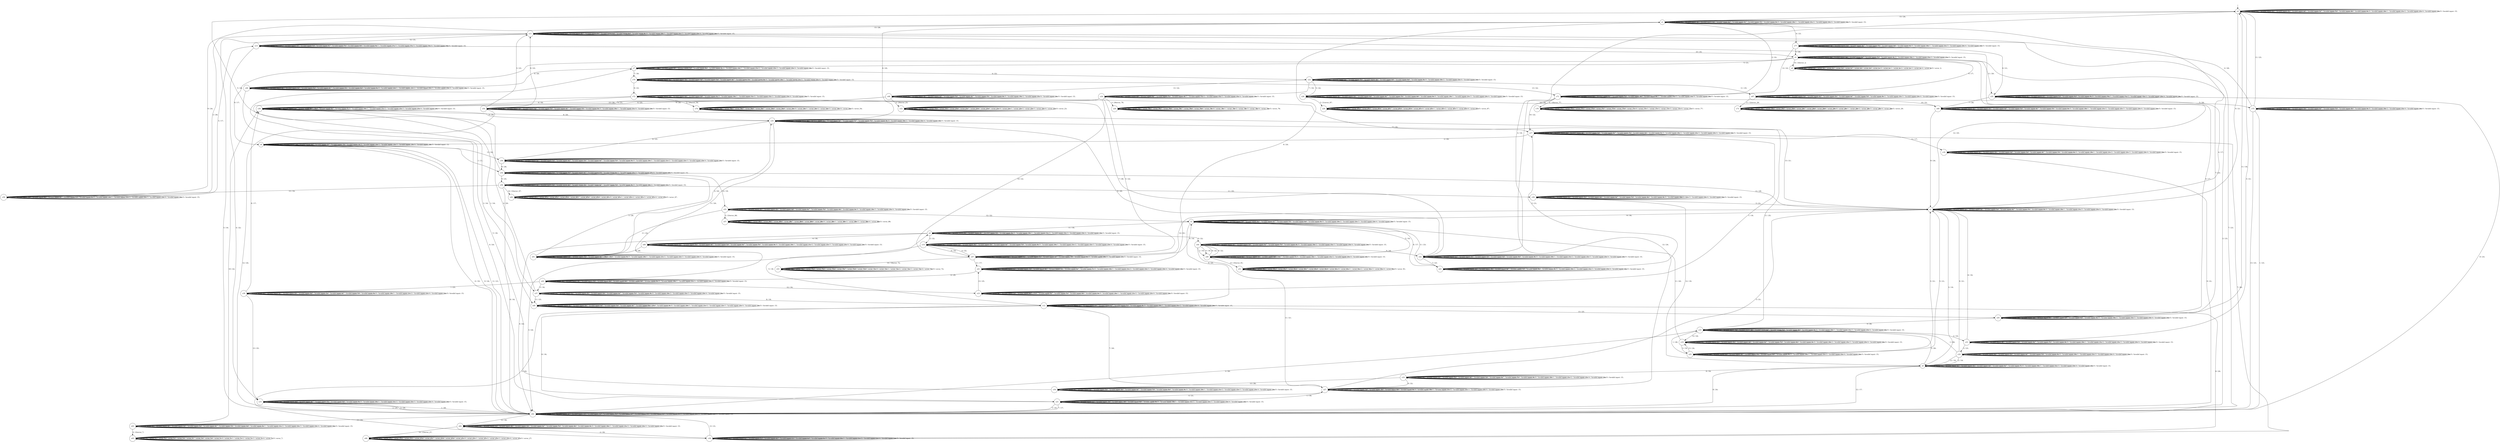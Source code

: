 digraph g {
__start0 [label="" shape="none"];

	s0 [shape="circle" label="s0"];
	s1 [shape="circle" label="s1"];
	s2 [shape="circle" label="s2"];
	s3 [shape="circle" label="s3"];
	s4 [shape="circle" label="s4"];
	s5 [shape="circle" label="s5"];
	s6 [shape="circle" label="s6"];
	s7 [shape="circle" label="s7"];
	s8 [shape="circle" label="s8"];
	s9 [shape="circle" label="s9"];
	s10 [shape="circle" label="s10"];
	s11 [shape="circle" label="s11"];
	s12 [shape="circle" label="s12"];
	s13 [shape="circle" label="s13"];
	s14 [shape="circle" label="s14"];
	s15 [shape="circle" label="s15"];
	s16 [shape="circle" label="s16"];
	s17 [shape="circle" label="s17"];
	s18 [shape="circle" label="s18"];
	s19 [shape="circle" label="s19"];
	s20 [shape="circle" label="s20"];
	s21 [shape="circle" label="s21"];
	s22 [shape="circle" label="s22"];
	s23 [shape="circle" label="s23"];
	s24 [shape="circle" label="s24"];
	s25 [shape="circle" label="s25"];
	s26 [shape="circle" label="s26"];
	s27 [shape="circle" label="s27"];
	s28 [shape="circle" label="s28"];
	s29 [shape="circle" label="s29"];
	s30 [shape="circle" label="s30"];
	s31 [shape="circle" label="s31"];
	s32 [shape="circle" label="s32"];
	s33 [shape="circle" label="s33"];
	s34 [shape="circle" label="s34"];
	s35 [shape="circle" label="s35"];
	s36 [shape="circle" label="s36"];
	s37 [shape="circle" label="s37"];
	s38 [shape="circle" label="s38"];
	s39 [shape="circle" label="s39"];
	s40 [shape="circle" label="s40"];
	s41 [shape="circle" label="s41"];
	s42 [shape="circle" label="s42"];
	s43 [shape="circle" label="s43"];
	s44 [shape="circle" label="s44"];
	s45 [shape="circle" label="s45"];
	s46 [shape="circle" label="s46"];
	s47 [shape="circle" label="s47"];
	s48 [shape="circle" label="s48"];
	s49 [shape="circle" label="s49"];
	s50 [shape="circle" label="s50"];
	s51 [shape="circle" label="s51"];
	s52 [shape="circle" label="s52"];
	s53 [shape="circle" label="s53"];
	s54 [shape="circle" label="s54"];
	s55 [shape="circle" label="s55"];
	s56 [shape="circle" label="s56"];
	s57 [shape="circle" label="s57"];
	s58 [shape="circle" label="s58"];
	s59 [shape="circle" label="s59"];
	s60 [shape="circle" label="s60"];
	s61 [shape="circle" label="s61"];
	s62 [shape="circle" label="s62"];
	s63 [shape="circle" label="s63"];
	s64 [shape="circle" label="s64"];
	s65 [shape="circle" label="s65"];
	s66 [shape="circle" label="s66"];
	s67 [shape="circle" label="s67"];
	s68 [shape="circle" label="s68"];
	s69 [shape="circle" label="s69"];
	s70 [shape="circle" label="s70"];
	s71 [shape="circle" label="s71"];
	s72 [shape="circle" label="s72"];
	s73 [shape="circle" label="s73"];
	s74 [shape="circle" label="s74"];
	s75 [shape="circle" label="s75"];
	s76 [shape="circle" label="s76"];
	s77 [shape="circle" label="s77"];
	s0 -> s0 [label="1 / Invalid input: 1;"];
	s0 -> s0 [label="2 / Invalid input: 2;"];
	s0 -> s0 [label="3 / Invalid input: 3;"];
	s0 -> s0 [label="4 / Invalid input: 4;"];
	s0 -> s0 [label="5 / Invalid input: 5;"];
	s0 -> s2 [label="6 / 21;"];
	s0 -> s0 [label="7 / Invalid input: 7;"];
	s0 -> s0 [label="8 / Invalid input: 8;"];
	s0 -> s0 [label="9 / Invalid input: 9;"];
	s0 -> s0 [label="10 / Invalid input: 10;"];
	s0 -> s0 [label="11 / Invalid input: 11;"];
	s0 -> s0 [label="12 / Invalid input: 12;"];
	s0 -> s1 [label="13 / 24;"];
	s0 -> s0 [label="14 / Invalid input: 14;"];
	s0 -> s0 [label="15 / Invalid input: 15;"];
	s1 -> s1 [label="1 / Invalid input: 1;"];
	s1 -> s1 [label="2 / Invalid input: 2;"];
	s1 -> s1 [label="3 / Invalid input: 3;"];
	s1 -> s1 [label="4 / Invalid input: 4;"];
	s1 -> s1 [label="5 / Invalid input: 5;"];
	s1 -> s77 [label="6 / 23;"];
	s1 -> s1 [label="7 / Invalid input: 7;"];
	s1 -> s16 [label="8 / 20;"];
	s1 -> s1 [label="9 / Invalid input: 9;"];
	s1 -> s1 [label="10 / Invalid input: 10;"];
	s1 -> s1 [label="11 / Invalid input: 11;"];
	s1 -> s1 [label="12 / Invalid input: 12;"];
	s1 -> s11 [label="13 / 26;"];
	s1 -> s1 [label="14 / Invalid input: 14;"];
	s1 -> s1 [label="15 / Invalid input: 15;"];
	s2 -> s2 [label="1 / Invalid input: 1;"];
	s2 -> s2 [label="2 / Invalid input: 2;"];
	s2 -> s9 [label="3 / 19;"];
	s2 -> s2 [label="4 / Invalid input: 4;"];
	s2 -> s2 [label="5 / Invalid input: 5;"];
	s2 -> s2 [label="6 / Invalid input: 6;"];
	s2 -> s2 [label="7 / Invalid input: 7;"];
	s2 -> s2 [label="8 / Invalid input: 8;"];
	s2 -> s3 [label="9 / 16;"];
	s2 -> s2 [label="10 / Invalid input: 10;"];
	s2 -> s2 [label="11 / Invalid input: 11;"];
	s2 -> s5 [label="12 / 25;"];
	s2 -> s2 [label="13 / Invalid input: 13;"];
	s2 -> s2 [label="14 / Invalid input: 14;"];
	s2 -> s2 [label="15 / Invalid input: 15;"];
	s3 -> s3 [label="1 / Invalid input: 1;"];
	s3 -> s3 [label="2 / Invalid input: 2;"];
	s3 -> s3 [label="3 / Invalid input: 3;"];
	s3 -> s3 [label="4 / Invalid input: 4;"];
	s3 -> s3 [label="5 / Invalid input: 5;"];
	s3 -> s12 [label="6 / 20;"];
	s3 -> s3 [label="7 / Invalid input: 7;"];
	s3 -> s3 [label="8 / Invalid input: 8;"];
	s3 -> s3 [label="9 / Invalid input: 9;"];
	s3 -> s3 [label="10 / Invalid input: 10;"];
	s3 -> s4 [label="11 / 16;"];
	s3 -> s3 [label="12 / Invalid input: 12;"];
	s3 -> s3 [label="13 / Invalid input: 13;"];
	s3 -> s3 [label="14 / Invalid input: 14;"];
	s3 -> s3 [label="15 / Invalid input: 15;"];
	s4 -> s4 [label="1 / Invalid input: 1;"];
	s4 -> s14 [label="2 / 22;"];
	s4 -> s4 [label="3 / Invalid input: 3;"];
	s4 -> s62 [label="4 / 24;"];
	s4 -> s4 [label="5 / Invalid input: 5;"];
	s4 -> s68 [label="6 / 18;"];
	s4 -> s4 [label="7 / Invalid input: 7;"];
	s4 -> s4 [label="8 / Invalid input: 8;"];
	s4 -> s44 [label="9 / 22;"];
	s4 -> s4 [label="10 / Invalid input: 10;"];
	s4 -> s4 [label="11 / Invalid input: 11;"];
	s4 -> s4 [label="12 / Invalid input: 12;"];
	s4 -> s4 [label="13 / Invalid input: 13;"];
	s4 -> s4 [label="14 / Invalid input: 14;"];
	s4 -> s4 [label="15 / Invalid input: 15;"];
	s5 -> s5 [label="1 / Invalid input: 1;"];
	s5 -> s62 [label="2 / 23;"];
	s5 -> s5 [label="3 / Invalid input: 3;"];
	s5 -> s5 [label="4 / Invalid input: 4;"];
	s5 -> s7 [label="5 / 21;"];
	s5 -> s5 [label="6 / Invalid input: 6;"];
	s5 -> s5 [label="7 / Invalid input: 7;"];
	s5 -> s5 [label="8 / Invalid input: 8;"];
	s5 -> s8 [label="9 / 17;"];
	s5 -> s5 [label="10 / Invalid input: 10;"];
	s5 -> s35 [label="11 / 20;"];
	s5 -> s5 [label="12 / Invalid input: 12;"];
	s5 -> s5 [label="13 / Invalid input: 13;"];
	s5 -> s6 [label="14 / 24error_2;"];
	s5 -> s5 [label="15 / Invalid input: 15;"];
	s6 -> s6 [label="1 / error_2;"];
	s6 -> s6 [label="2 / error_2;"];
	s6 -> s6 [label="3 / error_2;"];
	s6 -> s6 [label="4 / error_2;"];
	s6 -> s6 [label="5 / error_2;"];
	s6 -> s6 [label="6 / error_2;"];
	s6 -> s6 [label="7 / error_2;"];
	s6 -> s6 [label="8 / error_2;"];
	s6 -> s6 [label="9 / error_2;"];
	s6 -> s6 [label="10 / error_2;"];
	s6 -> s6 [label="11 / error_2;"];
	s6 -> s6 [label="12 / error_2;"];
	s6 -> s6 [label="13 / error_2;"];
	s6 -> s6 [label="14 / error_2;"];
	s6 -> s6 [label="15 / error_2;"];
	s7 -> s7 [label="1 / Invalid input: 1;"];
	s7 -> s7 [label="2 / 18;"];
	s7 -> s7 [label="3 / Invalid input: 3;"];
	s7 -> s22 [label="4 / 23;"];
	s7 -> s7 [label="5 / Invalid input: 5;"];
	s7 -> s46 [label="6 / 26;"];
	s7 -> s70 [label="7 / 26;"];
	s7 -> s7 [label="8 / Invalid input: 8;"];
	s7 -> s7 [label="9 / Invalid input: 9;"];
	s7 -> s7 [label="10 / Invalid input: 10;"];
	s7 -> s7 [label="11 / Invalid input: 11;"];
	s7 -> s7 [label="12 / Invalid input: 12;"];
	s7 -> s7 [label="13 / Invalid input: 13;"];
	s7 -> s7 [label="14 / Invalid input: 14;"];
	s7 -> s7 [label="15 / Invalid input: 15;"];
	s8 -> s54 [label="1 / 21;"];
	s8 -> s8 [label="2 / Invalid input: 2;"];
	s8 -> s8 [label="3 / Invalid input: 3;"];
	s8 -> s8 [label="4 / Invalid input: 4;"];
	s8 -> s8 [label="5 / Invalid input: 5;"];
	s8 -> s62 [label="6 / 19;"];
	s8 -> s8 [label="7 / Invalid input: 7;"];
	s8 -> s8 [label="8 / Invalid input: 8;"];
	s8 -> s62 [label="9 / 24;"];
	s8 -> s8 [label="10 / Invalid input: 10;"];
	s8 -> s36 [label="11 / 20;"];
	s8 -> s8 [label="12 / Invalid input: 12;"];
	s8 -> s8 [label="13 / Invalid input: 13;"];
	s8 -> s8 [label="14 / Invalid input: 14;"];
	s8 -> s8 [label="15 / Invalid input: 15;"];
	s9 -> s9 [label="1 / Invalid input: 1;"];
	s9 -> s9 [label="2 / Invalid input: 2;"];
	s9 -> s9 [label="3 / Invalid input: 3;"];
	s9 -> s9 [label="4 / Invalid input: 4;"];
	s9 -> s10 [label="5 / 26;"];
	s9 -> s9 [label="6 / Invalid input: 6;"];
	s9 -> s9 [label="7 / Invalid input: 7;"];
	s9 -> s62 [label="8 / 24;"];
	s9 -> s33 [label="9 / 19;"];
	s9 -> s9 [label="10 / Invalid input: 10;"];
	s9 -> s9 [label="11 / Invalid input: 11;"];
	s9 -> s62 [label="12 / 17;"];
	s9 -> s9 [label="13 / Invalid input: 13;"];
	s9 -> s9 [label="14 / Invalid input: 14;"];
	s9 -> s9 [label="15 / Invalid input: 15;"];
	s10 -> s10 [label="1 / Invalid input: 1;"];
	s10 -> s31 [label="2 / 16;"];
	s10 -> s10 [label="3 / Invalid input: 3;"];
	s10 -> s10 [label="4 / Invalid input: 4;"];
	s10 -> s62 [label="5 / 20;"];
	s10 -> s10 [label="6 / Invalid input: 6;"];
	s10 -> s10 [label="7 / Invalid input: 7;"];
	s10 -> s10 [label="8 / Invalid input: 8;"];
	s10 -> s10 [label="9 / Invalid input: 9;"];
	s10 -> s10 [label="10 / Invalid input: 10;"];
	s10 -> s10 [label="11 / Invalid input: 11;"];
	s10 -> s19 [label="12 / 24;"];
	s10 -> s10 [label="13 / Invalid input: 13;"];
	s10 -> s10 [label="14 / Invalid input: 14;"];
	s10 -> s10 [label="15 / Invalid input: 15;"];
	s11 -> s11 [label="1 / Invalid input: 1;"];
	s11 -> s11 [label="2 / Invalid input: 2;"];
	s11 -> s62 [label="3 / 16;"];
	s11 -> s11 [label="4 / Invalid input: 4;"];
	s11 -> s11 [label="5 / Invalid input: 5;"];
	s11 -> s11 [label="6 / Invalid input: 6;"];
	s11 -> s62 [label="7 / 23;"];
	s11 -> s11 [label="8 / Invalid input: 8;"];
	s11 -> s11 [label="9 / Invalid input: 9;"];
	s11 -> s11 [label="10 / Invalid input: 10;"];
	s11 -> s11 [label="11 / Invalid input: 11;"];
	s11 -> s13 [label="12 / 21;"];
	s11 -> s11 [label="13 / Invalid input: 13;"];
	s11 -> s11 [label="14 / Invalid input: 14;"];
	s11 -> s11 [label="15 / Invalid input: 15;"];
	s12 -> s12 [label="1 / Invalid input: 1;"];
	s12 -> s12 [label="2 / Invalid input: 2;"];
	s12 -> s38 [label="3 / 20;"];
	s12 -> s12 [label="4 / Invalid input: 4;"];
	s12 -> s4 [label="5 / 18;"];
	s12 -> s12 [label="6 / Invalid input: 6;"];
	s12 -> s12 [label="7 / Invalid input: 7;"];
	s12 -> s21 [label="8 / 18;"];
	s12 -> s12 [label="9 / Invalid input: 9;"];
	s12 -> s12 [label="10 / Invalid input: 10;"];
	s12 -> s12 [label="11 / Invalid input: 11;"];
	s12 -> s12 [label="12 / Invalid input: 12;"];
	s12 -> s45 [label="13 / 25;"];
	s12 -> s12 [label="14 / Invalid input: 14;"];
	s12 -> s12 [label="15 / Invalid input: 15;"];
	s13 -> s13 [label="1 / Invalid input: 1;"];
	s13 -> s13 [label="2 / 17;"];
	s13 -> s13 [label="3 / Invalid input: 3;"];
	s13 -> s15 [label="4 / 22;"];
	s13 -> s13 [label="5 / Invalid input: 5;"];
	s13 -> s13 [label="6 / Invalid input: 6;"];
	s13 -> s13 [label="7 / Invalid input: 7;"];
	s13 -> s13 [label="8 / Invalid input: 8;"];
	s13 -> s13 [label="9 / Invalid input: 9;"];
	s13 -> s5 [label="10 / 25;"];
	s13 -> s13 [label="11 / Invalid input: 11;"];
	s13 -> s13 [label="12 / Invalid input: 12;"];
	s13 -> s13 [label="13 / Invalid input: 13;"];
	s13 -> s13 [label="14 / Invalid input: 14;"];
	s13 -> s13 [label="15 / Invalid input: 15;"];
	s14 -> s14 [label="1 / Invalid input: 1;"];
	s14 -> s14 [label="2 / Invalid input: 2;"];
	s14 -> s62 [label="3 / 24;"];
	s14 -> s14 [label="4 / Invalid input: 4;"];
	s14 -> s14 [label="5 / Invalid input: 5;"];
	s14 -> s14 [label="6 / Invalid input: 6;"];
	s14 -> s14 [label="7 / Invalid input: 7;"];
	s14 -> s14 [label="8 / Invalid input: 8;"];
	s14 -> s47 [label="9 / 18;"];
	s14 -> s14 [label="10 / Invalid input: 10;"];
	s14 -> s14 [label="11 / Invalid input: 11;"];
	s14 -> s14 [label="12 / Invalid input: 12;"];
	s14 -> s14 [label="13 / Invalid input: 13;"];
	s14 -> s14 [label="14 / Invalid input: 14;"];
	s14 -> s14 [label="15 / Invalid input: 15;"];
	s15 -> s62 [label="1 / 26;"];
	s15 -> s62 [label="2 / 25;"];
	s15 -> s15 [label="3 / Invalid input: 3;"];
	s15 -> s15 [label="4 / Invalid input: 4;"];
	s15 -> s62 [label="5 / 20;"];
	s15 -> s15 [label="6 / Invalid input: 6;"];
	s15 -> s15 [label="7 / Invalid input: 7;"];
	s15 -> s15 [label="8 / Invalid input: 8;"];
	s15 -> s15 [label="9 / Invalid input: 9;"];
	s15 -> s15 [label="10 / Invalid input: 10;"];
	s15 -> s15 [label="11 / Invalid input: 11;"];
	s15 -> s15 [label="12 / Invalid input: 12;"];
	s15 -> s15 [label="13 / Invalid input: 13;"];
	s15 -> s15 [label="14 / Invalid input: 14;"];
	s15 -> s15 [label="15 / Invalid input: 15;"];
	s16 -> s16 [label="1 / Invalid input: 1;"];
	s16 -> s16 [label="2 / Invalid input: 2;"];
	s16 -> s16 [label="3 / Invalid input: 3;"];
	s16 -> s16 [label="4 / Invalid input: 4;"];
	s16 -> s16 [label="5 / Invalid input: 5;"];
	s16 -> s36 [label="6 / 23;"];
	s16 -> s16 [label="7 / Invalid input: 7;"];
	s16 -> s42 [label="8 / 20;"];
	s16 -> s16 [label="9 / Invalid input: 9;"];
	s16 -> s16 [label="10 / Invalid input: 10;"];
	s16 -> s20 [label="11 / 20;"];
	s16 -> s16 [label="12 / Invalid input: 12;"];
	s16 -> s17 [label="13 / 22;"];
	s16 -> s16 [label="14 / Invalid input: 14;"];
	s16 -> s16 [label="15 / Invalid input: 15;"];
	s17 -> s17 [label="1 / Invalid input: 1;"];
	s17 -> s8 [label="2 / 20;"];
	s17 -> s17 [label="3 / Invalid input: 3;"];
	s17 -> s17 [label="4 / Invalid input: 4;"];
	s17 -> s17 [label="5 / Invalid input: 5;"];
	s17 -> s17 [label="6 / Invalid input: 6;"];
	s17 -> s17 [label="7 / Invalid input: 7;"];
	s17 -> s17 [label="8 / Invalid input: 8;"];
	s17 -> s17 [label="9 / Invalid input: 9;"];
	s17 -> s17 [label="10 / Invalid input: 10;"];
	s17 -> s18 [label="11 / 17;"];
	s17 -> s17 [label="12 / Invalid input: 12;"];
	s17 -> s17 [label="13 / Invalid input: 13;"];
	s17 -> s17 [label="14 / Invalid input: 14;"];
	s17 -> s17 [label="15 / Invalid input: 15;"];
	s18 -> s18 [label="1 / Invalid input: 1;"];
	s18 -> s18 [label="2 / Invalid input: 2;"];
	s18 -> s18 [label="3 / Invalid input: 3;"];
	s18 -> s18 [label="4 / Invalid input: 4;"];
	s18 -> s18 [label="5 / Invalid input: 5;"];
	s18 -> s18 [label="6 / Invalid input: 6;"];
	s18 -> s18 [label="7 / Invalid input: 7;"];
	s18 -> s18 [label="8 / Invalid input: 8;"];
	s18 -> s62 [label="9 / 21;"];
	s18 -> s18 [label="10 / Invalid input: 10;"];
	s18 -> s18 [label="11 / Invalid input: 11;"];
	s18 -> s18 [label="12 / Invalid input: 12;"];
	s18 -> s18 [label="13 / Invalid input: 13;"];
	s18 -> s18 [label="14 / Invalid input: 14;"];
	s18 -> s18 [label="15 / Invalid input: 15;"];
	s19 -> s19 [label="1 / Invalid input: 1;"];
	s19 -> s19 [label="2 / Invalid input: 2;"];
	s19 -> s19 [label="3 / Invalid input: 3;"];
	s19 -> s19 [label="4 / Invalid input: 4;"];
	s19 -> s25 [label="5 / 19;"];
	s19 -> s19 [label="6 / Invalid input: 6;"];
	s19 -> s19 [label="7 / Invalid input: 7;"];
	s19 -> s19 [label="8 / Invalid input: 8;"];
	s19 -> s19 [label="9 / Invalid input: 9;"];
	s19 -> s19 [label="10 / Invalid input: 10;"];
	s19 -> s3 [label="11 / 20;"];
	s19 -> s19 [label="12 / Invalid input: 12;"];
	s19 -> s19 [label="13 / Invalid input: 13;"];
	s19 -> s19 [label="14 / Invalid input: 14;"];
	s19 -> s19 [label="15 / Invalid input: 15;"];
	s20 -> s20 [label="1 / Invalid input: 1;"];
	s20 -> s20 [label="2 / Invalid input: 2;"];
	s20 -> s20 [label="3 / Invalid input: 3;"];
	s20 -> s20 [label="4 / Invalid input: 4;"];
	s20 -> s37 [label="5 / 16;"];
	s20 -> s20 [label="6 / Invalid input: 6;"];
	s20 -> s39 [label="7 / 23;"];
	s20 -> s20 [label="8 / Invalid input: 8;"];
	s20 -> s20 [label="9 / Invalid input: 9;"];
	s20 -> s20 [label="10 / Invalid input: 10;"];
	s20 -> s20 [label="11 / Invalid input: 11;"];
	s20 -> s23 [label="12 / 16;"];
	s20 -> s20 [label="13 / Invalid input: 13;"];
	s20 -> s20 [label="14 / Invalid input: 14;"];
	s20 -> s20 [label="15 / Invalid input: 15;"];
	s21 -> s21 [label="1 / Invalid input: 1;"];
	s21 -> s21 [label="2 / Invalid input: 2;"];
	s21 -> s21 [label="3 / Invalid input: 3;"];
	s21 -> s27 [label="4 / 21;"];
	s21 -> s62 [label="5 / 25;"];
	s21 -> s21 [label="6 / Invalid input: 6;"];
	s21 -> s62 [label="7 / 17;"];
	s21 -> s21 [label="8 / Invalid input: 8;"];
	s21 -> s21 [label="9 / Invalid input: 9;"];
	s21 -> s21 [label="10 / Invalid input: 10;"];
	s21 -> s21 [label="11 / Invalid input: 11;"];
	s21 -> s21 [label="12 / Invalid input: 12;"];
	s21 -> s21 [label="13 / Invalid input: 13;"];
	s21 -> s21 [label="14 / Invalid input: 14;"];
	s21 -> s21 [label="15 / Invalid input: 15;"];
	s22 -> s22 [label="1 / Invalid input: 1;"];
	s22 -> s22 [label="2 / Invalid input: 2;"];
	s22 -> s22 [label="3 / Invalid input: 3;"];
	s22 -> s22 [label="4 / Invalid input: 4;"];
	s22 -> s26 [label="5 / 22;"];
	s22 -> s22 [label="6 / Invalid input: 6;"];
	s22 -> s24 [label="7 / 19;"];
	s22 -> s22 [label="8 / Invalid input: 8;"];
	s22 -> s22 [label="9 / Invalid input: 9;"];
	s22 -> s22 [label="10 / Invalid input: 10;"];
	s22 -> s67 [label="11 / 25;"];
	s22 -> s22 [label="12 / Invalid input: 12;"];
	s22 -> s48 [label="13 / 22;"];
	s22 -> s22 [label="14 / Invalid input: 14;"];
	s22 -> s22 [label="15 / Invalid input: 15;"];
	s23 -> s17 [label="1 / 18;"];
	s23 -> s23 [label="2 / Invalid input: 2;"];
	s23 -> s23 [label="3 / Invalid input: 3;"];
	s23 -> s23 [label="4 / Invalid input: 4;"];
	s23 -> s23 [label="5 / 17;"];
	s23 -> s23 [label="6 / Invalid input: 6;"];
	s23 -> s23 [label="7 / Invalid input: 7;"];
	s23 -> s23 [label="8 / Invalid input: 8;"];
	s23 -> s23 [label="9 / Invalid input: 9;"];
	s23 -> s23 [label="10 / Invalid input: 10;"];
	s23 -> s23 [label="11 / Invalid input: 11;"];
	s23 -> s23 [label="12 / Invalid input: 12;"];
	s23 -> s41 [label="13 / 25;"];
	s23 -> s23 [label="14 / Invalid input: 14;"];
	s23 -> s23 [label="15 / Invalid input: 15;"];
	s24 -> s24 [label="1 / Invalid input: 1;"];
	s24 -> s24 [label="2 / Invalid input: 2;"];
	s24 -> s28 [label="3 / 26error_78;"];
	s24 -> s30 [label="4 / 23;"];
	s24 -> s47 [label="5 / 22;"];
	s24 -> s24 [label="6 / Invalid input: 6;"];
	s24 -> s24 [label="7 / Invalid input: 7;"];
	s24 -> s24 [label="8 / Invalid input: 8;"];
	s24 -> s30 [label="9 / 21;"];
	s24 -> s47 [label="10 / 22;"];
	s24 -> s24 [label="11 / Invalid input: 11;"];
	s24 -> s24 [label="12 / Invalid input: 12;"];
	s24 -> s24 [label="13 / Invalid input: 13;"];
	s24 -> s24 [label="14 / Invalid input: 14;"];
	s24 -> s24 [label="15 / Invalid input: 15;"];
	s25 -> s10 [label="1 / 26;"];
	s25 -> s25 [label="2 / Invalid input: 2;"];
	s25 -> s2 [label="3 / 21;"];
	s25 -> s25 [label="4 / Invalid input: 4;"];
	s25 -> s2 [label="5 / 21;"];
	s25 -> s25 [label="6 / Invalid input: 6;"];
	s25 -> s25 [label="7 / Invalid input: 7;"];
	s25 -> s25 [label="8 / Invalid input: 8;"];
	s25 -> s25 [label="9 / Invalid input: 9;"];
	s25 -> s25 [label="10 / Invalid input: 10;"];
	s25 -> s25 [label="11 / Invalid input: 11;"];
	s25 -> s25 [label="12 / Invalid input: 12;"];
	s25 -> s19 [label="13 / 24;"];
	s25 -> s25 [label="14 / Invalid input: 14;"];
	s25 -> s25 [label="15 / Invalid input: 15;"];
	s26 -> s26 [label="1 / Invalid input: 1;"];
	s26 -> s26 [label="2 / Invalid input: 2;"];
	s26 -> s26 [label="3 / Invalid input: 3;"];
	s26 -> s26 [label="4 / Invalid input: 4;"];
	s26 -> s29 [label="5 / 21error_87;"];
	s26 -> s26 [label="6 / Invalid input: 6;"];
	s26 -> s26 [label="7 / Invalid input: 7;"];
	s26 -> s26 [label="8 / Invalid input: 8;"];
	s26 -> s26 [label="9 / Invalid input: 9;"];
	s26 -> s26 [label="10 / Invalid input: 10;"];
	s26 -> s26 [label="11 / Invalid input: 11;"];
	s26 -> s69 [label="12 / 19;"];
	s26 -> s26 [label="13 / Invalid input: 13;"];
	s26 -> s26 [label="14 / Invalid input: 14;"];
	s26 -> s26 [label="15 / Invalid input: 15;"];
	s27 -> s21 [label="1 / 18;"];
	s27 -> s27 [label="2 / 21;"];
	s27 -> s2 [label="3 / 21;"];
	s27 -> s27 [label="4 / Invalid input: 4;"];
	s27 -> s27 [label="5 / Invalid input: 5;"];
	s27 -> s27 [label="6 / Invalid input: 6;"];
	s27 -> s12 [label="7 / 20;"];
	s27 -> s27 [label="8 / Invalid input: 8;"];
	s27 -> s27 [label="9 / Invalid input: 9;"];
	s27 -> s27 [label="10 / Invalid input: 10;"];
	s27 -> s27 [label="11 / Invalid input: 11;"];
	s27 -> s27 [label="12 / Invalid input: 12;"];
	s27 -> s27 [label="13 / Invalid input: 13;"];
	s27 -> s27 [label="14 / Invalid input: 14;"];
	s27 -> s27 [label="15 / Invalid input: 15;"];
	s28 -> s28 [label="1 / error_78;"];
	s28 -> s28 [label="2 / error_78;"];
	s28 -> s28 [label="3 / error_78;"];
	s28 -> s28 [label="4 / error_78;"];
	s28 -> s28 [label="5 / error_78;"];
	s28 -> s28 [label="6 / error_78;"];
	s28 -> s28 [label="7 / error_78;"];
	s28 -> s28 [label="8 / error_78;"];
	s28 -> s28 [label="9 / error_78;"];
	s28 -> s28 [label="10 / error_78;"];
	s28 -> s28 [label="11 / error_78;"];
	s28 -> s28 [label="12 / error_78;"];
	s28 -> s28 [label="13 / error_78;"];
	s28 -> s28 [label="14 / error_78;"];
	s28 -> s28 [label="15 / error_78;"];
	s29 -> s29 [label="1 / error_87;"];
	s29 -> s29 [label="2 / error_87;"];
	s29 -> s29 [label="3 / error_87;"];
	s29 -> s29 [label="4 / error_87;"];
	s29 -> s29 [label="5 / error_87;"];
	s29 -> s29 [label="6 / error_87;"];
	s29 -> s29 [label="7 / error_87;"];
	s29 -> s29 [label="8 / error_87;"];
	s29 -> s29 [label="9 / error_87;"];
	s29 -> s29 [label="10 / error_87;"];
	s29 -> s29 [label="11 / error_87;"];
	s29 -> s29 [label="12 / error_87;"];
	s29 -> s29 [label="13 / error_87;"];
	s29 -> s29 [label="14 / error_87;"];
	s29 -> s29 [label="15 / error_87;"];
	s30 -> s37 [label="1 / 16;"];
	s30 -> s30 [label="2 / Invalid input: 2;"];
	s30 -> s30 [label="3 / Invalid input: 3;"];
	s30 -> s30 [label="4 / Invalid input: 4;"];
	s30 -> s30 [label="5 / 20;"];
	s30 -> s30 [label="6 / Invalid input: 6;"];
	s30 -> s30 [label="7 / Invalid input: 7;"];
	s30 -> s16 [label="8 / 20;"];
	s30 -> s16 [label="9 / 20;"];
	s30 -> s30 [label="10 / Invalid input: 10;"];
	s30 -> s30 [label="11 / Invalid input: 11;"];
	s30 -> s30 [label="12 / Invalid input: 12;"];
	s30 -> s30 [label="13 / Invalid input: 13;"];
	s30 -> s30 [label="14 / Invalid input: 14;"];
	s30 -> s30 [label="15 / Invalid input: 15;"];
	s31 -> s31 [label="1 / Invalid input: 1;"];
	s31 -> s32 [label="2 / 23;"];
	s31 -> s0 [label="3 / 21;"];
	s31 -> s31 [label="4 / Invalid input: 4;"];
	s31 -> s31 [label="5 / Invalid input: 5;"];
	s31 -> s31 [label="6 / Invalid input: 6;"];
	s31 -> s31 [label="7 / Invalid input: 7;"];
	s31 -> s2 [label="8 / 18;"];
	s31 -> s31 [label="9 / Invalid input: 9;"];
	s31 -> s31 [label="10 / Invalid input: 10;"];
	s31 -> s31 [label="11 / Invalid input: 11;"];
	s31 -> s31 [label="12 / Invalid input: 12;"];
	s31 -> s31 [label="13 / Invalid input: 13;"];
	s31 -> s31 [label="14 / Invalid input: 14;"];
	s31 -> s31 [label="15 / Invalid input: 15;"];
	s32 -> s10 [label="1 / 26;"];
	s32 -> s9 [label="2 / 19;"];
	s32 -> s32 [label="3 / Invalid input: 3;"];
	s32 -> s32 [label="4 / Invalid input: 4;"];
	s32 -> s32 [label="5 / Invalid input: 5;"];
	s32 -> s32 [label="6 / Invalid input: 6;"];
	s32 -> s32 [label="7 / Invalid input: 7;"];
	s32 -> s32 [label="8 / Invalid input: 8;"];
	s32 -> s2 [label="9 / 21;"];
	s32 -> s32 [label="10 / Invalid input: 10;"];
	s32 -> s32 [label="11 / Invalid input: 11;"];
	s32 -> s9 [label="12 / 19;"];
	s32 -> s32 [label="13 / Invalid input: 13;"];
	s32 -> s32 [label="14 / Invalid input: 14;"];
	s32 -> s32 [label="15 / Invalid input: 15;"];
	s33 -> s33 [label="1 / Invalid input: 1;"];
	s33 -> s33 [label="2 / Invalid input: 2;"];
	s33 -> s33 [label="3 / Invalid input: 3;"];
	s33 -> s33 [label="4 / Invalid input: 4;"];
	s33 -> s33 [label="5 / Invalid input: 5;"];
	s33 -> s33 [label="6 / Invalid input: 6;"];
	s33 -> s33 [label="7 / Invalid input: 7;"];
	s33 -> s27 [label="8 / 22;"];
	s33 -> s33 [label="9 / Invalid input: 9;"];
	s33 -> s33 [label="10 / Invalid input: 10;"];
	s33 -> s33 [label="11 / Invalid input: 11;"];
	s33 -> s33 [label="12 / Invalid input: 12;"];
	s33 -> s34 [label="13 / 26;"];
	s33 -> s33 [label="14 / Invalid input: 14;"];
	s33 -> s33 [label="15 / Invalid input: 15;"];
	s34 -> s34 [label="1 / Invalid input: 1;"];
	s34 -> s34 [label="2 / Invalid input: 2;"];
	s34 -> s34 [label="3 / Invalid input: 3;"];
	s34 -> s34 [label="4 / Invalid input: 4;"];
	s34 -> s7 [label="5 / 18;"];
	s34 -> s34 [label="6 / Invalid input: 6;"];
	s34 -> s34 [label="7 / Invalid input: 7;"];
	s34 -> s34 [label="8 / Invalid input: 8;"];
	s34 -> s34 [label="9 / Invalid input: 9;"];
	s34 -> s34 [label="10 / Invalid input: 10;"];
	s34 -> s34 [label="11 / Invalid input: 11;"];
	s34 -> s34 [label="12 / Invalid input: 12;"];
	s34 -> s34 [label="13 / Invalid input: 13;"];
	s34 -> s34 [label="14 / Invalid input: 14;"];
	s34 -> s34 [label="15 / Invalid input: 15;"];
	s35 -> s35 [label="1 / Invalid input: 1;"];
	s35 -> s35 [label="2 / Invalid input: 2;"];
	s35 -> s35 [label="3 / Invalid input: 3;"];
	s35 -> s2 [label="4 / 17;"];
	s35 -> s35 [label="5 / Invalid input: 5;"];
	s35 -> s35 [label="6 / Invalid input: 6;"];
	s35 -> s69 [label="7 / 26;"];
	s35 -> s62 [label="8 / 23;"];
	s35 -> s35 [label="9 / Invalid input: 9;"];
	s35 -> s35 [label="10 / Invalid input: 10;"];
	s35 -> s35 [label="11 / Invalid input: 11;"];
	s35 -> s35 [label="12 / Invalid input: 12;"];
	s35 -> s35 [label="13 / Invalid input: 13;"];
	s35 -> s35 [label="14 / Invalid input: 14;"];
	s35 -> s35 [label="15 / Invalid input: 15;"];
	s36 -> s36 [label="1 / Invalid input: 1;"];
	s36 -> s36 [label="2 / Invalid input: 2;"];
	s36 -> s36 [label="3 / Invalid input: 3;"];
	s36 -> s36 [label="4 / Invalid input: 4;"];
	s36 -> s36 [label="5 / Invalid input: 5;"];
	s36 -> s36 [label="6 / Invalid input: 6;"];
	s36 -> s36 [label="7 / Invalid input: 7;"];
	s36 -> s54 [label="8 / 26;"];
	s36 -> s36 [label="9 / Invalid input: 9;"];
	s36 -> s36 [label="10 / Invalid input: 10;"];
	s36 -> s36 [label="11 / Invalid input: 11;"];
	s36 -> s36 [label="12 / Invalid input: 12;"];
	s36 -> s36 [label="13 / Invalid input: 13;"];
	s36 -> s36 [label="14 / Invalid input: 14;"];
	s36 -> s36 [label="15 / Invalid input: 15;"];
	s37 -> s37 [label="1 / Invalid input: 1;"];
	s37 -> s37 [label="2 / Invalid input: 2;"];
	s37 -> s37 [label="3 / Invalid input: 3;"];
	s37 -> s30 [label="4 / 20;"];
	s37 -> s37 [label="5 / Invalid input: 5;"];
	s37 -> s37 [label="6 / Invalid input: 6;"];
	s37 -> s37 [label="7 / Invalid input: 7;"];
	s37 -> s12 [label="8 / 19;"];
	s37 -> s37 [label="9 / Invalid input: 9;"];
	s37 -> s37 [label="10 / Invalid input: 10;"];
	s37 -> s40 [label="11 / 25;"];
	s37 -> s37 [label="12 / Invalid input: 12;"];
	s37 -> s37 [label="13 / Invalid input: 13;"];
	s37 -> s37 [label="14 / Invalid input: 14;"];
	s37 -> s37 [label="15 / Invalid input: 15;"];
	s38 -> s38 [label="1 / Invalid input: 1;"];
	s38 -> s38 [label="2 / Invalid input: 2;"];
	s38 -> s38 [label="3 / Invalid input: 3;"];
	s38 -> s38 [label="4 / Invalid input: 4;"];
	s38 -> s38 [label="5 / Invalid input: 5;"];
	s38 -> s38 [label="6 / Invalid input: 6;"];
	s38 -> s17 [label="7 / 26;"];
	s38 -> s12 [label="8 / 20;"];
	s38 -> s38 [label="9 / Invalid input: 9;"];
	s38 -> s38 [label="10 / Invalid input: 10;"];
	s38 -> s38 [label="11 / Invalid input: 11;"];
	s38 -> s38 [label="12 / Invalid input: 12;"];
	s38 -> s62 [label="13 / 21;"];
	s38 -> s38 [label="14 / Invalid input: 14;"];
	s38 -> s38 [label="15 / Invalid input: 15;"];
	s39 -> s39 [label="1 / Invalid input: 1;"];
	s39 -> s39 [label="2 / Invalid input: 2;"];
	s39 -> s39 [label="3 / Invalid input: 3;"];
	s39 -> s39 [label="4 / Invalid input: 4;"];
	s39 -> s39 [label="5 / Invalid input: 5;"];
	s39 -> s39 [label="6 / Invalid input: 6;"];
	s39 -> s39 [label="7 / Invalid input: 7;"];
	s39 -> s30 [label="8 / 17;"];
	s39 -> s39 [label="9 / Invalid input: 9;"];
	s39 -> s39 [label="10 / Invalid input: 10;"];
	s39 -> s39 [label="11 / Invalid input: 11;"];
	s39 -> s39 [label="12 / Invalid input: 12;"];
	s39 -> s15 [label="13 / 25;"];
	s39 -> s39 [label="14 / Invalid input: 14;"];
	s39 -> s39 [label="15 / Invalid input: 15;"];
	s40 -> s40 [label="1 / Invalid input: 1;"];
	s40 -> s40 [label="2 / Invalid input: 2;"];
	s40 -> s40 [label="3 / Invalid input: 3;"];
	s40 -> s40 [label="4 / Invalid input: 4;"];
	s40 -> s40 [label="5 / Invalid input: 5;"];
	s40 -> s40 [label="6 / Invalid input: 6;"];
	s40 -> s40 [label="7 / Invalid input: 7;"];
	s40 -> s40 [label="8 / 25;"];
	s40 -> s40 [label="9 / Invalid input: 9;"];
	s40 -> s40 [label="10 / Invalid input: 10;"];
	s40 -> s40 [label="11 / Invalid input: 11;"];
	s40 -> s40 [label="12 / Invalid input: 12;"];
	s40 -> s40 [label="13 / Invalid input: 13;"];
	s40 -> s40 [label="14 / Invalid input: 14;"];
	s40 -> s40 [label="15 / Invalid input: 15;"];
	s41 -> s41 [label="1 / Invalid input: 1;"];
	s41 -> s41 [label="2 / Invalid input: 2;"];
	s41 -> s41 [label="3 / Invalid input: 3;"];
	s41 -> s41 [label="4 / Invalid input: 4;"];
	s41 -> s41 [label="5 / Invalid input: 5;"];
	s41 -> s41 [label="6 / Invalid input: 6;"];
	s41 -> s41 [label="7 / Invalid input: 7;"];
	s41 -> s1 [label="8 / 24;"];
	s41 -> s20 [label="9 / 20;"];
	s41 -> s41 [label="10 / Invalid input: 10;"];
	s41 -> s41 [label="11 / Invalid input: 11;"];
	s41 -> s41 [label="12 / Invalid input: 12;"];
	s41 -> s41 [label="13 / Invalid input: 13;"];
	s41 -> s41 [label="14 / Invalid input: 14;"];
	s41 -> s41 [label="15 / Invalid input: 15;"];
	s42 -> s42 [label="1 / Invalid input: 1;"];
	s42 -> s42 [label="2 / Invalid input: 2;"];
	s42 -> s42 [label="3 / Invalid input: 3;"];
	s42 -> s0 [label="4 / 16;"];
	s42 -> s42 [label="5 / Invalid input: 5;"];
	s42 -> s42 [label="6 / Invalid input: 6;"];
	s42 -> s43 [label="7 / 23;"];
	s42 -> s42 [label="8 / Invalid input: 8;"];
	s42 -> s42 [label="9 / Invalid input: 9;"];
	s42 -> s42 [label="10 / Invalid input: 10;"];
	s42 -> s42 [label="11 / Invalid input: 11;"];
	s42 -> s42 [label="12 / Invalid input: 12;"];
	s42 -> s42 [label="13 / Invalid input: 13;"];
	s42 -> s42 [label="14 / Invalid input: 14;"];
	s42 -> s42 [label="15 / Invalid input: 15;"];
	s43 -> s43 [label="1 / Invalid input: 1;"];
	s43 -> s43 [label="2 / Invalid input: 2;"];
	s43 -> s43 [label="3 / Invalid input: 3;"];
	s43 -> s43 [label="4 / Invalid input: 4;"];
	s43 -> s17 [label="5 / 21;"];
	s43 -> s3 [label="6 / 17;"];
	s43 -> s43 [label="7 / Invalid input: 7;"];
	s43 -> s43 [label="8 / Invalid input: 8;"];
	s43 -> s43 [label="9 / Invalid input: 9;"];
	s43 -> s43 [label="10 / Invalid input: 10;"];
	s43 -> s3 [label="11 / 23;"];
	s43 -> s43 [label="12 / Invalid input: 12;"];
	s43 -> s43 [label="13 / Invalid input: 13;"];
	s43 -> s43 [label="14 / Invalid input: 14;"];
	s43 -> s43 [label="15 / Invalid input: 15;"];
	s44 -> s49 [label="1 / 16;"];
	s44 -> s44 [label="2 / Invalid input: 2;"];
	s44 -> s44 [label="3 / Invalid input: 3;"];
	s44 -> s49 [label="4 / 18;"];
	s44 -> s44 [label="5 / Invalid input: 5;"];
	s44 -> s44 [label="6 / Invalid input: 6;"];
	s44 -> s44 [label="7 / Invalid input: 7;"];
	s44 -> s44 [label="8 / Invalid input: 8;"];
	s44 -> s42 [label="9 / 16;"];
	s44 -> s44 [label="10 / Invalid input: 10;"];
	s44 -> s27 [label="11 / 21;"];
	s44 -> s44 [label="12 / Invalid input: 12;"];
	s44 -> s44 [label="13 / Invalid input: 13;"];
	s44 -> s44 [label="14 / Invalid input: 14;"];
	s44 -> s44 [label="15 / Invalid input: 15;"];
	s45 -> s45 [label="1 / Invalid input: 1;"];
	s45 -> s45 [label="2 / Invalid input: 2;"];
	s45 -> s45 [label="3 / Invalid input: 3;"];
	s45 -> s11 [label="4 / 17;"];
	s45 -> s45 [label="5 / Invalid input: 5;"];
	s45 -> s45 [label="6 / Invalid input: 6;"];
	s45 -> s1 [label="7 / 23;"];
	s45 -> s45 [label="8 / Invalid input: 8;"];
	s45 -> s10 [label="9 / 26;"];
	s45 -> s45 [label="10 / Invalid input: 10;"];
	s45 -> s0 [label="11 / 18;"];
	s45 -> s45 [label="12 / Invalid input: 12;"];
	s45 -> s45 [label="13 / Invalid input: 13;"];
	s45 -> s45 [label="14 / Invalid input: 14;"];
	s45 -> s45 [label="15 / Invalid input: 15;"];
	s46 -> s46 [label="1 / Invalid input: 1;"];
	s46 -> s46 [label="2 / Invalid input: 2;"];
	s46 -> s46 [label="3 / Invalid input: 3;"];
	s46 -> s21 [label="4 / 24;"];
	s46 -> s46 [label="5 / Invalid input: 5;"];
	s46 -> s46 [label="6 / Invalid input: 6;"];
	s46 -> s46 [label="7 / Invalid input: 7;"];
	s46 -> s46 [label="8 / Invalid input: 8;"];
	s46 -> s46 [label="9 / Invalid input: 9;"];
	s46 -> s46 [label="10 / Invalid input: 10;"];
	s46 -> s46 [label="11 / Invalid input: 11;"];
	s46 -> s46 [label="12 / Invalid input: 12;"];
	s46 -> s46 [label="13 / Invalid input: 13;"];
	s46 -> s46 [label="14 / Invalid input: 14;"];
	s46 -> s46 [label="15 / Invalid input: 15;"];
	s47 -> s47 [label="1 / Invalid input: 1;"];
	s47 -> s47 [label="2 / Invalid input: 2;"];
	s47 -> s47 [label="3 / Invalid input: 3;"];
	s47 -> s14 [label="4 / 22;"];
	s47 -> s47 [label="5 / Invalid input: 5;"];
	s47 -> s47 [label="6 / Invalid input: 6;"];
	s47 -> s47 [label="7 / Invalid input: 7;"];
	s47 -> s47 [label="8 / Invalid input: 8;"];
	s47 -> s3 [label="9 / 16;"];
	s47 -> s47 [label="10 / Invalid input: 10;"];
	s47 -> s41 [label="11 / 17;"];
	s47 -> s2 [label="12 / 21;"];
	s47 -> s47 [label="13 / Invalid input: 13;"];
	s47 -> s53 [label="14 / 18error_72;"];
	s47 -> s47 [label="15 / Invalid input: 15;"];
	s48 -> s48 [label="1 / Invalid input: 1;"];
	s48 -> s48 [label="2 / Invalid input: 2;"];
	s48 -> s48 [label="3 / Invalid input: 3;"];
	s48 -> s52 [label="4 / 20error_23;"];
	s48 -> s48 [label="5 / Invalid input: 5;"];
	s48 -> s48 [label="6 / Invalid input: 6;"];
	s48 -> s48 [label="7 / Invalid input: 7;"];
	s48 -> s48 [label="8 / Invalid input: 8;"];
	s48 -> s50 [label="9 / 20;"];
	s48 -> s48 [label="10 / Invalid input: 10;"];
	s48 -> s10 [label="11 / 25;"];
	s48 -> s48 [label="12 / Invalid input: 12;"];
	s48 -> s30 [label="13 / 24;"];
	s48 -> s48 [label="14 / Invalid input: 14;"];
	s48 -> s48 [label="15 / Invalid input: 15;"];
	s49 -> s49 [label="1 / Invalid input: 1;"];
	s49 -> s49 [label="2 / Invalid input: 2;"];
	s49 -> s49 [label="3 / Invalid input: 3;"];
	s49 -> s49 [label="4 / Invalid input: 4;"];
	s49 -> s3 [label="5 / 16;"];
	s49 -> s49 [label="6 / 16;"];
	s49 -> s49 [label="7 / Invalid input: 7;"];
	s49 -> s44 [label="8 / 22;"];
	s49 -> s44 [label="9 / 22;"];
	s49 -> s49 [label="10 / Invalid input: 10;"];
	s49 -> s49 [label="11 / Invalid input: 11;"];
	s49 -> s49 [label="12 / Invalid input: 12;"];
	s49 -> s51 [label="13 / 25error_91;"];
	s49 -> s49 [label="14 / Invalid input: 14;"];
	s49 -> s49 [label="15 / Invalid input: 15;"];
	s50 -> s50 [label="1 / Invalid input: 1;"];
	s50 -> s50 [label="2 / Invalid input: 2;"];
	s50 -> s11 [label="3 / 23;"];
	s50 -> s50 [label="4 / Invalid input: 4;"];
	s50 -> s50 [label="5 / Invalid input: 5;"];
	s50 -> s50 [label="6 / Invalid input: 6;"];
	s50 -> s50 [label="7 / Invalid input: 7;"];
	s50 -> s50 [label="8 / Invalid input: 8;"];
	s50 -> s11 [label="9 / 23;"];
	s50 -> s50 [label="10 / Invalid input: 10;"];
	s50 -> s50 [label="11 / Invalid input: 11;"];
	s50 -> s62 [label="12 / 24;"];
	s50 -> s2 [label="13 / 21;"];
	s50 -> s50 [label="14 / Invalid input: 14;"];
	s50 -> s50 [label="15 / Invalid input: 15;"];
	s51 -> s51 [label="1 / error_91;"];
	s51 -> s51 [label="2 / error_91;"];
	s51 -> s51 [label="3 / error_91;"];
	s51 -> s51 [label="4 / error_91;"];
	s51 -> s51 [label="5 / error_91;"];
	s51 -> s51 [label="6 / error_91;"];
	s51 -> s51 [label="7 / error_91;"];
	s51 -> s51 [label="8 / error_91;"];
	s51 -> s51 [label="9 / error_91;"];
	s51 -> s51 [label="10 / error_91;"];
	s51 -> s51 [label="11 / error_91;"];
	s51 -> s51 [label="12 / error_91;"];
	s51 -> s51 [label="13 / error_91;"];
	s51 -> s51 [label="14 / error_91;"];
	s51 -> s51 [label="15 / error_91;"];
	s52 -> s52 [label="1 / error_23;"];
	s52 -> s52 [label="2 / error_23;"];
	s52 -> s52 [label="3 / error_23;"];
	s52 -> s52 [label="4 / error_23;"];
	s52 -> s52 [label="5 / error_23;"];
	s52 -> s52 [label="6 / error_23;"];
	s52 -> s52 [label="7 / error_23;"];
	s52 -> s52 [label="8 / error_23;"];
	s52 -> s52 [label="9 / error_23;"];
	s52 -> s52 [label="10 / error_23;"];
	s52 -> s52 [label="11 / error_23;"];
	s52 -> s52 [label="12 / error_23;"];
	s52 -> s52 [label="13 / error_23;"];
	s52 -> s52 [label="14 / error_23;"];
	s52 -> s52 [label="15 / error_23;"];
	s53 -> s53 [label="1 / error_72;"];
	s53 -> s53 [label="2 / error_72;"];
	s53 -> s53 [label="3 / error_72;"];
	s53 -> s53 [label="4 / error_72;"];
	s53 -> s53 [label="5 / error_72;"];
	s53 -> s53 [label="6 / error_72;"];
	s53 -> s53 [label="7 / error_72;"];
	s53 -> s53 [label="8 / error_72;"];
	s53 -> s53 [label="9 / error_72;"];
	s53 -> s53 [label="10 / error_72;"];
	s53 -> s53 [label="11 / error_72;"];
	s53 -> s53 [label="12 / error_72;"];
	s53 -> s53 [label="13 / error_72;"];
	s53 -> s53 [label="14 / error_72;"];
	s53 -> s53 [label="15 / error_72;"];
	s54 -> s54 [label="1 / Invalid input: 1;"];
	s54 -> s54 [label="2 / Invalid input: 2;"];
	s54 -> s54 [label="3 / Invalid input: 3;"];
	s54 -> s54 [label="4 / Invalid input: 4;"];
	s54 -> s0 [label="5 / 26;"];
	s54 -> s54 [label="6 / Invalid input: 6;"];
	s54 -> s54 [label="7 / Invalid input: 7;"];
	s54 -> s54 [label="8 / Invalid input: 8;"];
	s54 -> s56 [label="9 / 25;"];
	s54 -> s55 [label="10 / 19;"];
	s54 -> s2 [label="11 / 26;"];
	s54 -> s54 [label="12 / Invalid input: 12;"];
	s54 -> s54 [label="13 / Invalid input: 13;"];
	s54 -> s54 [label="14 / Invalid input: 14;"];
	s54 -> s54 [label="15 / Invalid input: 15;"];
	s55 -> s55 [label="1 / Invalid input: 1;"];
	s55 -> s55 [label="2 / Invalid input: 2;"];
	s55 -> s55 [label="3 / Invalid input: 3;"];
	s55 -> s55 [label="4 / Invalid input: 4;"];
	s55 -> s57 [label="5 / 25error_88;"];
	s55 -> s55 [label="6 / Invalid input: 6;"];
	s55 -> s55 [label="7 / Invalid input: 7;"];
	s55 -> s55 [label="8 / Invalid input: 8;"];
	s55 -> s55 [label="9 / Invalid input: 9;"];
	s55 -> s55 [label="10 / Invalid input: 10;"];
	s55 -> s61 [label="11 / 22;"];
	s55 -> s3 [label="12 / 22;"];
	s55 -> s55 [label="13 / Invalid input: 13;"];
	s55 -> s55 [label="14 / Invalid input: 14;"];
	s55 -> s55 [label="15 / Invalid input: 15;"];
	s56 -> s56 [label="1 / Invalid input: 1;"];
	s56 -> s56 [label="2 / Invalid input: 2;"];
	s56 -> s56 [label="3 / Invalid input: 3;"];
	s56 -> s56 [label="4 / Invalid input: 4;"];
	s56 -> s56 [label="5 / Invalid input: 5;"];
	s56 -> s56 [label="6 / Invalid input: 6;"];
	s56 -> s56 [label="7 / Invalid input: 7;"];
	s56 -> s62 [label="8 / 18;"];
	s56 -> s56 [label="9 / Invalid input: 9;"];
	s56 -> s56 [label="10 / Invalid input: 10;"];
	s56 -> s58 [label="11 / 25;"];
	s56 -> s56 [label="12 / Invalid input: 12;"];
	s56 -> s59 [label="13 / 19;"];
	s56 -> s60 [label="14 / 23error_47;"];
	s56 -> s56 [label="15 / Invalid input: 15;"];
	s57 -> s57 [label="1 / error_88;"];
	s57 -> s57 [label="2 / error_88;"];
	s57 -> s57 [label="3 / error_88;"];
	s57 -> s57 [label="4 / error_88;"];
	s57 -> s57 [label="5 / error_88;"];
	s57 -> s57 [label="6 / error_88;"];
	s57 -> s57 [label="7 / error_88;"];
	s57 -> s57 [label="8 / error_88;"];
	s57 -> s57 [label="9 / error_88;"];
	s57 -> s57 [label="10 / error_88;"];
	s57 -> s57 [label="11 / error_88;"];
	s57 -> s57 [label="12 / error_88;"];
	s57 -> s57 [label="13 / error_88;"];
	s57 -> s57 [label="14 / error_88;"];
	s57 -> s57 [label="15 / error_88;"];
	s58 -> s58 [label="1 / Invalid input: 1;"];
	s58 -> s58 [label="2 / Invalid input: 2;"];
	s58 -> s58 [label="3 / Invalid input: 3;"];
	s58 -> s58 [label="4 / Invalid input: 4;"];
	s58 -> s2 [label="5 / 21;"];
	s58 -> s58 [label="6 / Invalid input: 6;"];
	s58 -> s58 [label="7 / Invalid input: 7;"];
	s58 -> s58 [label="8 / Invalid input: 8;"];
	s58 -> s58 [label="9 / Invalid input: 9;"];
	s58 -> s58 [label="10 / Invalid input: 10;"];
	s58 -> s58 [label="11 / 21;"];
	s58 -> s9 [label="12 / 19;"];
	s58 -> s58 [label="13 / Invalid input: 13;"];
	s58 -> s58 [label="14 / Invalid input: 14;"];
	s58 -> s58 [label="15 / Invalid input: 15;"];
	s59 -> s59 [label="1 / 17;"];
	s59 -> s11 [label="2 / 26;"];
	s59 -> s59 [label="3 / Invalid input: 3;"];
	s59 -> s59 [label="4 / Invalid input: 4;"];
	s59 -> s13 [label="5 / 17;"];
	s59 -> s59 [label="6 / Invalid input: 6;"];
	s59 -> s59 [label="7 / Invalid input: 7;"];
	s59 -> s59 [label="8 / Invalid input: 8;"];
	s59 -> s1 [label="9 / 24;"];
	s59 -> s59 [label="10 / Invalid input: 10;"];
	s59 -> s59 [label="11 / Invalid input: 11;"];
	s59 -> s59 [label="12 / Invalid input: 12;"];
	s59 -> s59 [label="13 / Invalid input: 13;"];
	s59 -> s59 [label="14 / Invalid input: 14;"];
	s59 -> s59 [label="15 / Invalid input: 15;"];
	s60 -> s60 [label="1 / error_47;"];
	s60 -> s60 [label="2 / error_47;"];
	s60 -> s60 [label="3 / error_47;"];
	s60 -> s60 [label="4 / error_47;"];
	s60 -> s60 [label="5 / error_47;"];
	s60 -> s60 [label="6 / error_47;"];
	s60 -> s60 [label="7 / error_47;"];
	s60 -> s60 [label="8 / error_47;"];
	s60 -> s60 [label="9 / error_47;"];
	s60 -> s60 [label="10 / error_47;"];
	s60 -> s60 [label="11 / error_47;"];
	s60 -> s60 [label="12 / error_47;"];
	s60 -> s60 [label="13 / error_47;"];
	s60 -> s60 [label="14 / error_47;"];
	s60 -> s60 [label="15 / error_47;"];
	s61 -> s61 [label="1 / Invalid input: 1;"];
	s61 -> s61 [label="2 / Invalid input: 2;"];
	s61 -> s54 [label="3 / 26;"];
	s61 -> s16 [label="4 / 20;"];
	s61 -> s61 [label="5 / Invalid input: 5;"];
	s61 -> s61 [label="6 / Invalid input: 6;"];
	s61 -> s61 [label="7 / 26;"];
	s61 -> s61 [label="8 / 26;"];
	s61 -> s61 [label="9 / Invalid input: 9;"];
	s61 -> s61 [label="10 / Invalid input: 10;"];
	s61 -> s61 [label="11 / Invalid input: 11;"];
	s61 -> s61 [label="12 / Invalid input: 12;"];
	s61 -> s61 [label="13 / Invalid input: 13;"];
	s61 -> s61 [label="14 / Invalid input: 14;"];
	s61 -> s61 [label="15 / Invalid input: 15;"];
	s62 -> s62 [label="1 / Invalid input: 1;"];
	s62 -> s62 [label="2 / Invalid input: 2;"];
	s62 -> s62 [label="3 / Invalid input: 3;"];
	s62 -> s62 [label="4 / Invalid input: 4;"];
	s62 -> s62 [label="5 / Invalid input: 5;"];
	s62 -> s62 [label="6 / Invalid input: 6;"];
	s62 -> s62 [label="7 / Invalid input: 7;"];
	s62 -> s62 [label="8 / Invalid input: 8;"];
	s62 -> s62 [label="9 / Invalid input: 9;"];
	s62 -> s62 [label="10 / Invalid input: 10;"];
	s62 -> s8 [label="11 / 21;"];
	s62 -> s64 [label="12 / 26;"];
	s62 -> s63 [label="13 / 23;"];
	s62 -> s62 [label="14 / Invalid input: 14;"];
	s62 -> s62 [label="15 / Invalid input: 15;"];
	s63 -> s63 [label="1 / Invalid input: 1;"];
	s63 -> s63 [label="2 / Invalid input: 2;"];
	s63 -> s63 [label="3 / Invalid input: 3;"];
	s63 -> s65 [label="4 / 22error_7;"];
	s63 -> s63 [label="5 / Invalid input: 5;"];
	s63 -> s63 [label="6 / Invalid input: 6;"];
	s63 -> s63 [label="7 / Invalid input: 7;"];
	s63 -> s63 [label="8 / Invalid input: 8;"];
	s63 -> s63 [label="9 / Invalid input: 9;"];
	s63 -> s30 [label="10 / 22;"];
	s63 -> s63 [label="11 / Invalid input: 11;"];
	s63 -> s63 [label="12 / Invalid input: 12;"];
	s63 -> s63 [label="13 / Invalid input: 13;"];
	s63 -> s63 [label="14 / Invalid input: 14;"];
	s63 -> s63 [label="15 / Invalid input: 15;"];
	s64 -> s64 [label="1 / Invalid input: 1;"];
	s64 -> s38 [label="2 / 18;"];
	s64 -> s64 [label="3 / Invalid input: 3;"];
	s64 -> s64 [label="4 / Invalid input: 4;"];
	s64 -> s64 [label="5 / Invalid input: 5;"];
	s64 -> s64 [label="6 / Invalid input: 6;"];
	s64 -> s64 [label="7 / Invalid input: 7;"];
	s64 -> s64 [label="8 / Invalid input: 8;"];
	s64 -> s64 [label="9 / Invalid input: 9;"];
	s64 -> s64 [label="10 / Invalid input: 10;"];
	s64 -> s64 [label="11 / Invalid input: 11;"];
	s64 -> s64 [label="12 / Invalid input: 12;"];
	s64 -> s64 [label="13 / Invalid input: 13;"];
	s64 -> s66 [label="14 / 23error_27;"];
	s64 -> s64 [label="15 / Invalid input: 15;"];
	s65 -> s65 [label="1 / error_7;"];
	s65 -> s65 [label="2 / error_7;"];
	s65 -> s65 [label="3 / error_7;"];
	s65 -> s65 [label="4 / error_7;"];
	s65 -> s65 [label="5 / error_7;"];
	s65 -> s65 [label="6 / error_7;"];
	s65 -> s65 [label="7 / error_7;"];
	s65 -> s65 [label="8 / error_7;"];
	s65 -> s65 [label="9 / error_7;"];
	s65 -> s65 [label="10 / error_7;"];
	s65 -> s65 [label="11 / error_7;"];
	s65 -> s65 [label="12 / error_7;"];
	s65 -> s65 [label="13 / error_7;"];
	s65 -> s65 [label="14 / error_7;"];
	s65 -> s65 [label="15 / error_7;"];
	s66 -> s66 [label="1 / error_27;"];
	s66 -> s66 [label="2 / error_27;"];
	s66 -> s66 [label="3 / error_27;"];
	s66 -> s66 [label="4 / error_27;"];
	s66 -> s66 [label="5 / error_27;"];
	s66 -> s66 [label="6 / error_27;"];
	s66 -> s66 [label="7 / error_27;"];
	s66 -> s66 [label="8 / error_27;"];
	s66 -> s66 [label="9 / error_27;"];
	s66 -> s66 [label="10 / error_27;"];
	s66 -> s66 [label="11 / error_27;"];
	s66 -> s66 [label="12 / error_27;"];
	s66 -> s66 [label="13 / error_27;"];
	s66 -> s66 [label="14 / error_27;"];
	s66 -> s66 [label="15 / error_27;"];
	s67 -> s67 [label="1 / Invalid input: 1;"];
	s67 -> s67 [label="2 / Invalid input: 2;"];
	s67 -> s67 [label="3 / Invalid input: 3;"];
	s67 -> s67 [label="4 / Invalid input: 4;"];
	s67 -> s67 [label="5 / Invalid input: 5;"];
	s67 -> s67 [label="6 / Invalid input: 6;"];
	s67 -> s67 [label="7 / Invalid input: 7;"];
	s67 -> s67 [label="8 / Invalid input: 8;"];
	s67 -> s5 [label="9 / 17;"];
	s67 -> s69 [label="10 / 22;"];
	s67 -> s73 [label="11 / 22error_29;"];
	s67 -> s67 [label="12 / Invalid input: 12;"];
	s67 -> s67 [label="13 / Invalid input: 13;"];
	s67 -> s67 [label="14 / Invalid input: 14;"];
	s67 -> s67 [label="15 / Invalid input: 15;"];
	s68 -> s68 [label="1 / Invalid input: 1;"];
	s68 -> s68 [label="2 / Invalid input: 2;"];
	s68 -> s68 [label="3 / Invalid input: 3;"];
	s68 -> s68 [label="4 / Invalid input: 4;"];
	s68 -> s68 [label="5 / Invalid input: 5;"];
	s68 -> s68 [label="6 / Invalid input: 6;"];
	s68 -> s68 [label="7 / Invalid input: 7;"];
	s68 -> s68 [label="8 / Invalid input: 8;"];
	s68 -> s61 [label="9 / 26;"];
	s68 -> s68 [label="10 / Invalid input: 10;"];
	s68 -> s68 [label="11 / Invalid input: 11;"];
	s68 -> s68 [label="12 / Invalid input: 12;"];
	s68 -> s68 [label="13 / Invalid input: 13;"];
	s68 -> s68 [label="14 / Invalid input: 14;"];
	s68 -> s68 [label="15 / Invalid input: 15;"];
	s69 -> s69 [label="1 / Invalid input: 1;"];
	s69 -> s69 [label="2 / Invalid input: 2;"];
	s69 -> s69 [label="3 / Invalid input: 3;"];
	s69 -> s69 [label="4 / Invalid input: 4;"];
	s69 -> s69 [label="5 / Invalid input: 5;"];
	s69 -> s69 [label="6 / Invalid input: 6;"];
	s69 -> s69 [label="7 / Invalid input: 7;"];
	s69 -> s69 [label="8 / Invalid input: 8;"];
	s69 -> s2 [label="9 / 24;"];
	s69 -> s69 [label="10 / Invalid input: 10;"];
	s69 -> s69 [label="11 / Invalid input: 11;"];
	s69 -> s69 [label="12 / Invalid input: 12;"];
	s69 -> s69 [label="13 / Invalid input: 13;"];
	s69 -> s69 [label="14 / Invalid input: 14;"];
	s69 -> s69 [label="15 / Invalid input: 15;"];
	s70 -> s70 [label="1 / Invalid input: 1;"];
	s70 -> s70 [label="2 / Invalid input: 2;"];
	s70 -> s70 [label="3 / Invalid input: 3;"];
	s70 -> s70 [label="4 / Invalid input: 4;"];
	s70 -> s70 [label="5 / Invalid input: 5;"];
	s70 -> s70 [label="6 / Invalid input: 6;"];
	s70 -> s70 [label="7 / Invalid input: 7;"];
	s70 -> s70 [label="8 / Invalid input: 8;"];
	s70 -> s72 [label="9 / 23;"];
	s70 -> s70 [label="10 / Invalid input: 10;"];
	s70 -> s70 [label="11 / Invalid input: 11;"];
	s70 -> s70 [label="12 / Invalid input: 12;"];
	s70 -> s71 [label="13 / 22;"];
	s70 -> s70 [label="14 / Invalid input: 14;"];
	s70 -> s70 [label="15 / Invalid input: 15;"];
	s71 -> s71 [label="1 / Invalid input: 1;"];
	s71 -> s1 [label="2 / 22;"];
	s71 -> s71 [label="3 / Invalid input: 3;"];
	s71 -> s76 [label="4 / 18error_77;"];
	s71 -> s75 [label="5 / 26;"];
	s71 -> s71 [label="6 / Invalid input: 6;"];
	s71 -> s71 [label="7 / Invalid input: 7;"];
	s71 -> s71 [label="8 / Invalid input: 8;"];
	s71 -> s71 [label="9 / Invalid input: 9;"];
	s71 -> s17 [label="10 / 22;"];
	s71 -> s71 [label="11 / Invalid input: 11;"];
	s71 -> s27 [label="12 / 24;"];
	s71 -> s71 [label="13 / Invalid input: 13;"];
	s71 -> s71 [label="14 / Invalid input: 14;"];
	s71 -> s71 [label="15 / Invalid input: 15;"];
	s72 -> s72 [label="1 / Invalid input: 1;"];
	s72 -> s74 [label="2 / 20error_54;"];
	s72 -> s40 [label="3 / 16;"];
	s72 -> s30 [label="4 / 16;"];
	s72 -> s72 [label="5 / Invalid input: 5;"];
	s72 -> s72 [label="6 / Invalid input: 6;"];
	s72 -> s42 [label="7 / 26;"];
	s72 -> s72 [label="8 / Invalid input: 8;"];
	s72 -> s72 [label="9 / Invalid input: 9;"];
	s72 -> s72 [label="10 / Invalid input: 10;"];
	s72 -> s72 [label="11 / Invalid input: 11;"];
	s72 -> s72 [label="12 / Invalid input: 12;"];
	s72 -> s72 [label="13 / Invalid input: 13;"];
	s72 -> s72 [label="14 / Invalid input: 14;"];
	s72 -> s72 [label="15 / Invalid input: 15;"];
	s73 -> s73 [label="1 / error_29;"];
	s73 -> s73 [label="2 / error_29;"];
	s73 -> s73 [label="3 / error_29;"];
	s73 -> s73 [label="4 / error_29;"];
	s73 -> s73 [label="5 / error_29;"];
	s73 -> s73 [label="6 / error_29;"];
	s73 -> s73 [label="7 / error_29;"];
	s73 -> s73 [label="8 / error_29;"];
	s73 -> s73 [label="9 / error_29;"];
	s73 -> s73 [label="10 / error_29;"];
	s73 -> s73 [label="11 / error_29;"];
	s73 -> s73 [label="12 / error_29;"];
	s73 -> s73 [label="13 / error_29;"];
	s73 -> s73 [label="14 / error_29;"];
	s73 -> s73 [label="15 / error_29;"];
	s74 -> s74 [label="1 / error_54;"];
	s74 -> s74 [label="2 / error_54;"];
	s74 -> s74 [label="3 / error_54;"];
	s74 -> s74 [label="4 / error_54;"];
	s74 -> s74 [label="5 / error_54;"];
	s74 -> s74 [label="6 / error_54;"];
	s74 -> s74 [label="7 / error_54;"];
	s74 -> s74 [label="8 / error_54;"];
	s74 -> s74 [label="9 / error_54;"];
	s74 -> s74 [label="10 / error_54;"];
	s74 -> s74 [label="11 / error_54;"];
	s74 -> s74 [label="12 / error_54;"];
	s74 -> s74 [label="13 / error_54;"];
	s74 -> s74 [label="14 / error_54;"];
	s74 -> s74 [label="15 / error_54;"];
	s75 -> s62 [label="1 / 23;"];
	s75 -> s75 [label="2 / Invalid input: 2;"];
	s75 -> s75 [label="3 / Invalid input: 3;"];
	s75 -> s11 [label="4 / 26;"];
	s75 -> s75 [label="5 / Invalid input: 5;"];
	s75 -> s75 [label="6 / Invalid input: 6;"];
	s75 -> s75 [label="7 / Invalid input: 7;"];
	s75 -> s75 [label="8 / Invalid input: 8;"];
	s75 -> s75 [label="9 / Invalid input: 9;"];
	s75 -> s75 [label="10 / Invalid input: 10;"];
	s75 -> s0 [label="11 / 23;"];
	s75 -> s75 [label="12 / Invalid input: 12;"];
	s75 -> s62 [label="13 / 23;"];
	s75 -> s75 [label="14 / Invalid input: 14;"];
	s75 -> s75 [label="15 / Invalid input: 15;"];
	s76 -> s76 [label="1 / error_77;"];
	s76 -> s76 [label="2 / error_77;"];
	s76 -> s76 [label="3 / error_77;"];
	s76 -> s76 [label="4 / error_77;"];
	s76 -> s76 [label="5 / error_77;"];
	s76 -> s76 [label="6 / error_77;"];
	s76 -> s76 [label="7 / error_77;"];
	s76 -> s76 [label="8 / error_77;"];
	s76 -> s76 [label="9 / error_77;"];
	s76 -> s76 [label="10 / error_77;"];
	s76 -> s76 [label="11 / error_77;"];
	s76 -> s76 [label="12 / error_77;"];
	s76 -> s76 [label="13 / error_77;"];
	s76 -> s76 [label="14 / error_77;"];
	s76 -> s76 [label="15 / error_77;"];
	s77 -> s77 [label="1 / Invalid input: 1;"];
	s77 -> s77 [label="2 / Invalid input: 2;"];
	s77 -> s77 [label="3 / Invalid input: 3;"];
	s77 -> s77 [label="4 / Invalid input: 4;"];
	s77 -> s5 [label="5 / 20;"];
	s77 -> s35 [label="6 / 21;"];
	s77 -> s77 [label="7 / Invalid input: 7;"];
	s77 -> s77 [label="8 / Invalid input: 8;"];
	s77 -> s77 [label="9 / Invalid input: 9;"];
	s77 -> s77 [label="10 / Invalid input: 10;"];
	s77 -> s77 [label="11 / Invalid input: 11;"];
	s77 -> s71 [label="12 / 22;"];
	s77 -> s77 [label="13 / Invalid input: 13;"];
	s77 -> s77 [label="14 / Invalid input: 14;"];
	s77 -> s77 [label="15 / Invalid input: 15;"];

__start0 -> s0;
}
